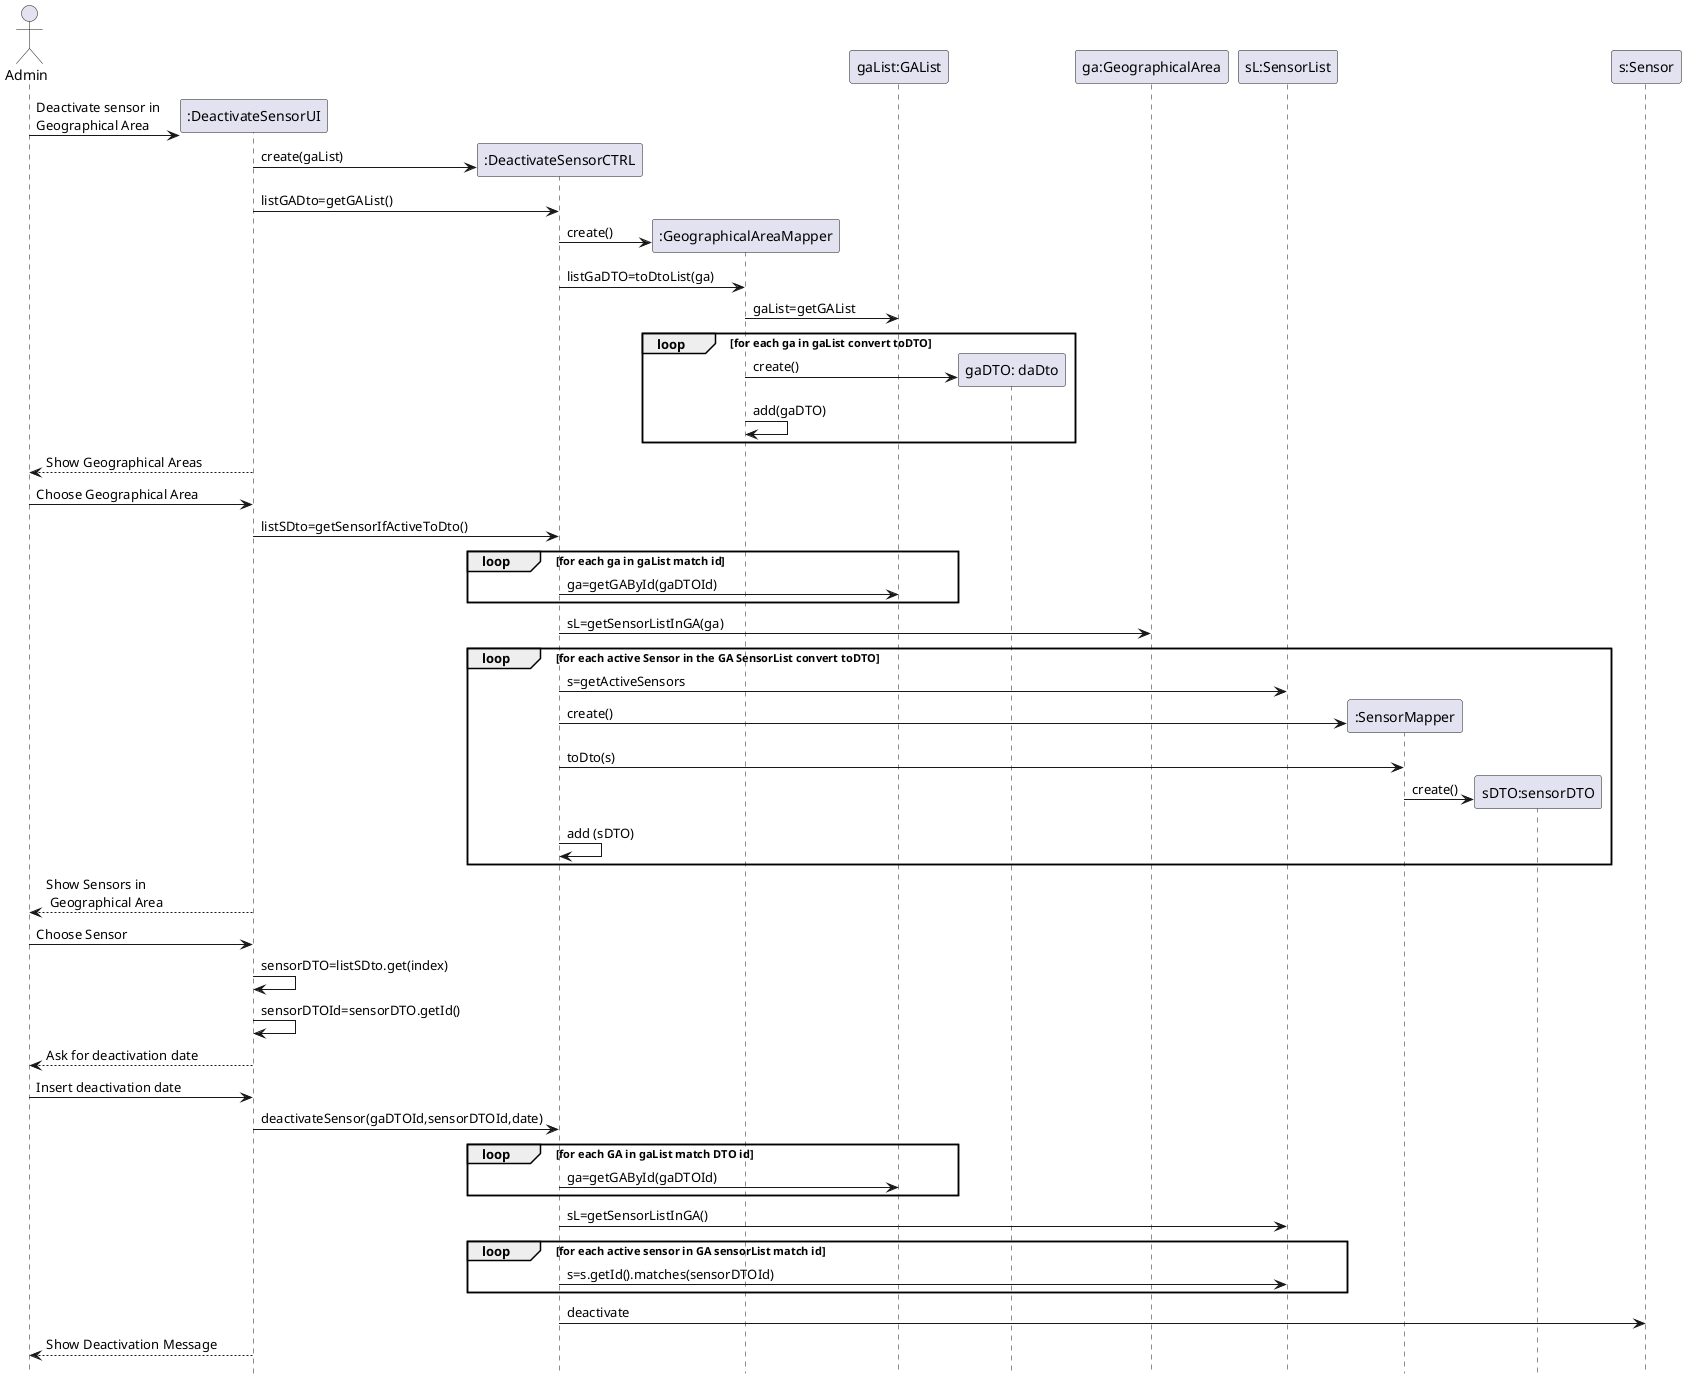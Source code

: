 @startuml
hidefootbox
actor Admin

create ":DeactivateSensorUI"
Admin -> ":DeactivateSensorUI":  Deactivate sensor in \nGeographical Area
create ":DeactivateSensorCTRL"
":DeactivateSensorUI" -> ":DeactivateSensorCTRL": create(gaList)

":DeactivateSensorUI" -> ":DeactivateSensorCTRL": listGADto=getGAList()

create ":GeographicalAreaMapper"
":DeactivateSensorCTRL"->":GeographicalAreaMapper":create()
":DeactivateSensorCTRL"->":GeographicalAreaMapper":listGaDTO=toDtoList(ga)
":GeographicalAreaMapper" -> "gaList:GAList": gaList=getGAList

loop for each ga in gaList convert toDTO
create "gaDTO: daDto"
":GeographicalAreaMapper"->"gaDTO: daDto":create()
":GeographicalAreaMapper"->":GeographicalAreaMapper":add(gaDTO)
end

Admin <-- ":DeactivateSensorUI": Show Geographical Areas
Admin -> ":DeactivateSensorUI": Choose Geographical Area


":DeactivateSensorUI" -> ":DeactivateSensorCTRL": listSDto=getSensorIfActiveToDto()
loop for each ga in gaList match id
":DeactivateSensorCTRL"->"gaList:GAList": ga=getGAById(gaDTOId)
end

":DeactivateSensorCTRL"->"ga:GeographicalArea":sL=getSensorListInGA(ga)

loop for each active Sensor in the GA SensorList convert toDTO
":DeactivateSensorCTRL" -> "sL:SensorList":s=getActiveSensors
create ":SensorMapper"
":DeactivateSensorCTRL"->":SensorMapper":create()
":DeactivateSensorCTRL"->":SensorMapper":toDto(s)
create "sDTO:sensorDTO"
":SensorMapper"->"sDTO:sensorDTO":create()
":DeactivateSensorCTRL" -> ":DeactivateSensorCTRL":add (sDTO)
end

Admin <-- ":DeactivateSensorUI": Show Sensors in\n Geographical Area
Admin -> ":DeactivateSensorUI": Choose Sensor

":DeactivateSensorUI" -> ":DeactivateSensorUI":sensorDTO=listSDto.get(index)
":DeactivateSensorUI" -> ":DeactivateSensorUI":sensorDTOId=sensorDTO.getId()

Admin <-- ":DeactivateSensorUI": Ask for deactivation date
Admin -> ":DeactivateSensorUI": Insert deactivation date

":DeactivateSensorUI" -> ":DeactivateSensorCTRL":deactivateSensor(gaDTOId,sensorDTOId,date)

loop for each GA in gaList match DTO id
":DeactivateSensorCTRL"->"gaList:GAList": ga=getGAById(gaDTOId)
end
":DeactivateSensorCTRL"->"sL:SensorList": sL=getSensorListInGA()
loop for each active sensor in GA sensorList match id
":DeactivateSensorCTRL"->"sL:SensorList": s=s.getId().matches(sensorDTOId)
end
":DeactivateSensorCTRL"->"s:Sensor":deactivate

Admin <-- ":DeactivateSensorUI": Show Deactivation Message

@enduml